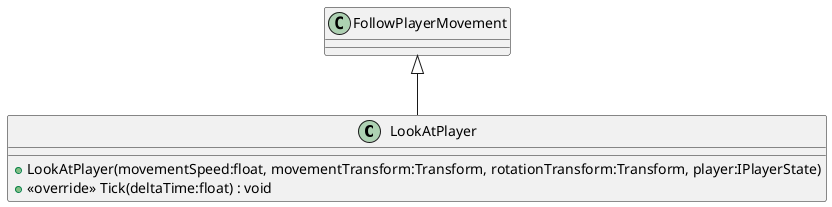 @startuml
class LookAtPlayer {
    + LookAtPlayer(movementSpeed:float, movementTransform:Transform, rotationTransform:Transform, player:IPlayerState)
    + <<override>> Tick(deltaTime:float) : void
}
FollowPlayerMovement <|-- LookAtPlayer
@enduml
